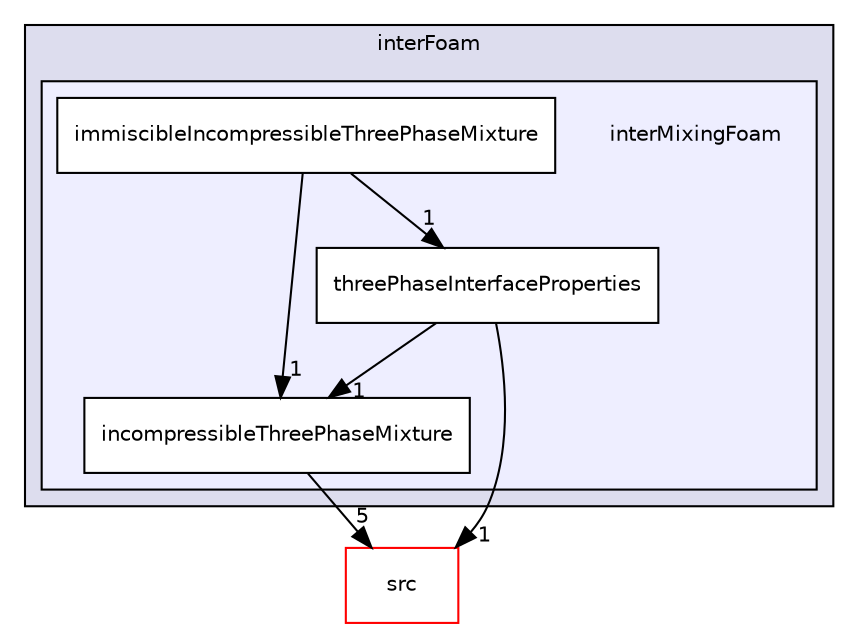 digraph "applications/solvers/multiphase/interFoam/interMixingFoam" {
  bgcolor=transparent;
  compound=true
  node [ fontsize="10", fontname="Helvetica"];
  edge [ labelfontsize="10", labelfontname="Helvetica"];
  subgraph clusterdir_6cbc35a456677982ef0a79ee58fc4be3 {
    graph [ bgcolor="#ddddee", pencolor="black", label="interFoam" fontname="Helvetica", fontsize="10", URL="dir_6cbc35a456677982ef0a79ee58fc4be3.html"]
  subgraph clusterdir_011fa2c206d871c34274e95e94b6d3f0 {
    graph [ bgcolor="#eeeeff", pencolor="black", label="" URL="dir_011fa2c206d871c34274e95e94b6d3f0.html"];
    dir_011fa2c206d871c34274e95e94b6d3f0 [shape=plaintext label="interMixingFoam"];
    dir_a8cb270b8e0465a49a6ee7d487836ab6 [shape=box label="immiscibleIncompressibleThreePhaseMixture" color="black" fillcolor="white" style="filled" URL="dir_a8cb270b8e0465a49a6ee7d487836ab6.html"];
    dir_739f0f82caf86bc6717e811a1995f7e5 [shape=box label="incompressibleThreePhaseMixture" color="black" fillcolor="white" style="filled" URL="dir_739f0f82caf86bc6717e811a1995f7e5.html"];
    dir_6d13952641fb818872efe65013d54c93 [shape=box label="threePhaseInterfaceProperties" color="black" fillcolor="white" style="filled" URL="dir_6d13952641fb818872efe65013d54c93.html"];
  }
  }
  dir_68267d1309a1af8e8297ef4c3efbcdba [shape=box label="src" color="red" URL="dir_68267d1309a1af8e8297ef4c3efbcdba.html"];
  dir_739f0f82caf86bc6717e811a1995f7e5->dir_68267d1309a1af8e8297ef4c3efbcdba [headlabel="5", labeldistance=1.5 headhref="dir_000159_000736.html"];
  dir_a8cb270b8e0465a49a6ee7d487836ab6->dir_739f0f82caf86bc6717e811a1995f7e5 [headlabel="1", labeldistance=1.5 headhref="dir_000158_000159.html"];
  dir_a8cb270b8e0465a49a6ee7d487836ab6->dir_6d13952641fb818872efe65013d54c93 [headlabel="1", labeldistance=1.5 headhref="dir_000158_000160.html"];
  dir_6d13952641fb818872efe65013d54c93->dir_68267d1309a1af8e8297ef4c3efbcdba [headlabel="1", labeldistance=1.5 headhref="dir_000160_000736.html"];
  dir_6d13952641fb818872efe65013d54c93->dir_739f0f82caf86bc6717e811a1995f7e5 [headlabel="1", labeldistance=1.5 headhref="dir_000160_000159.html"];
}
